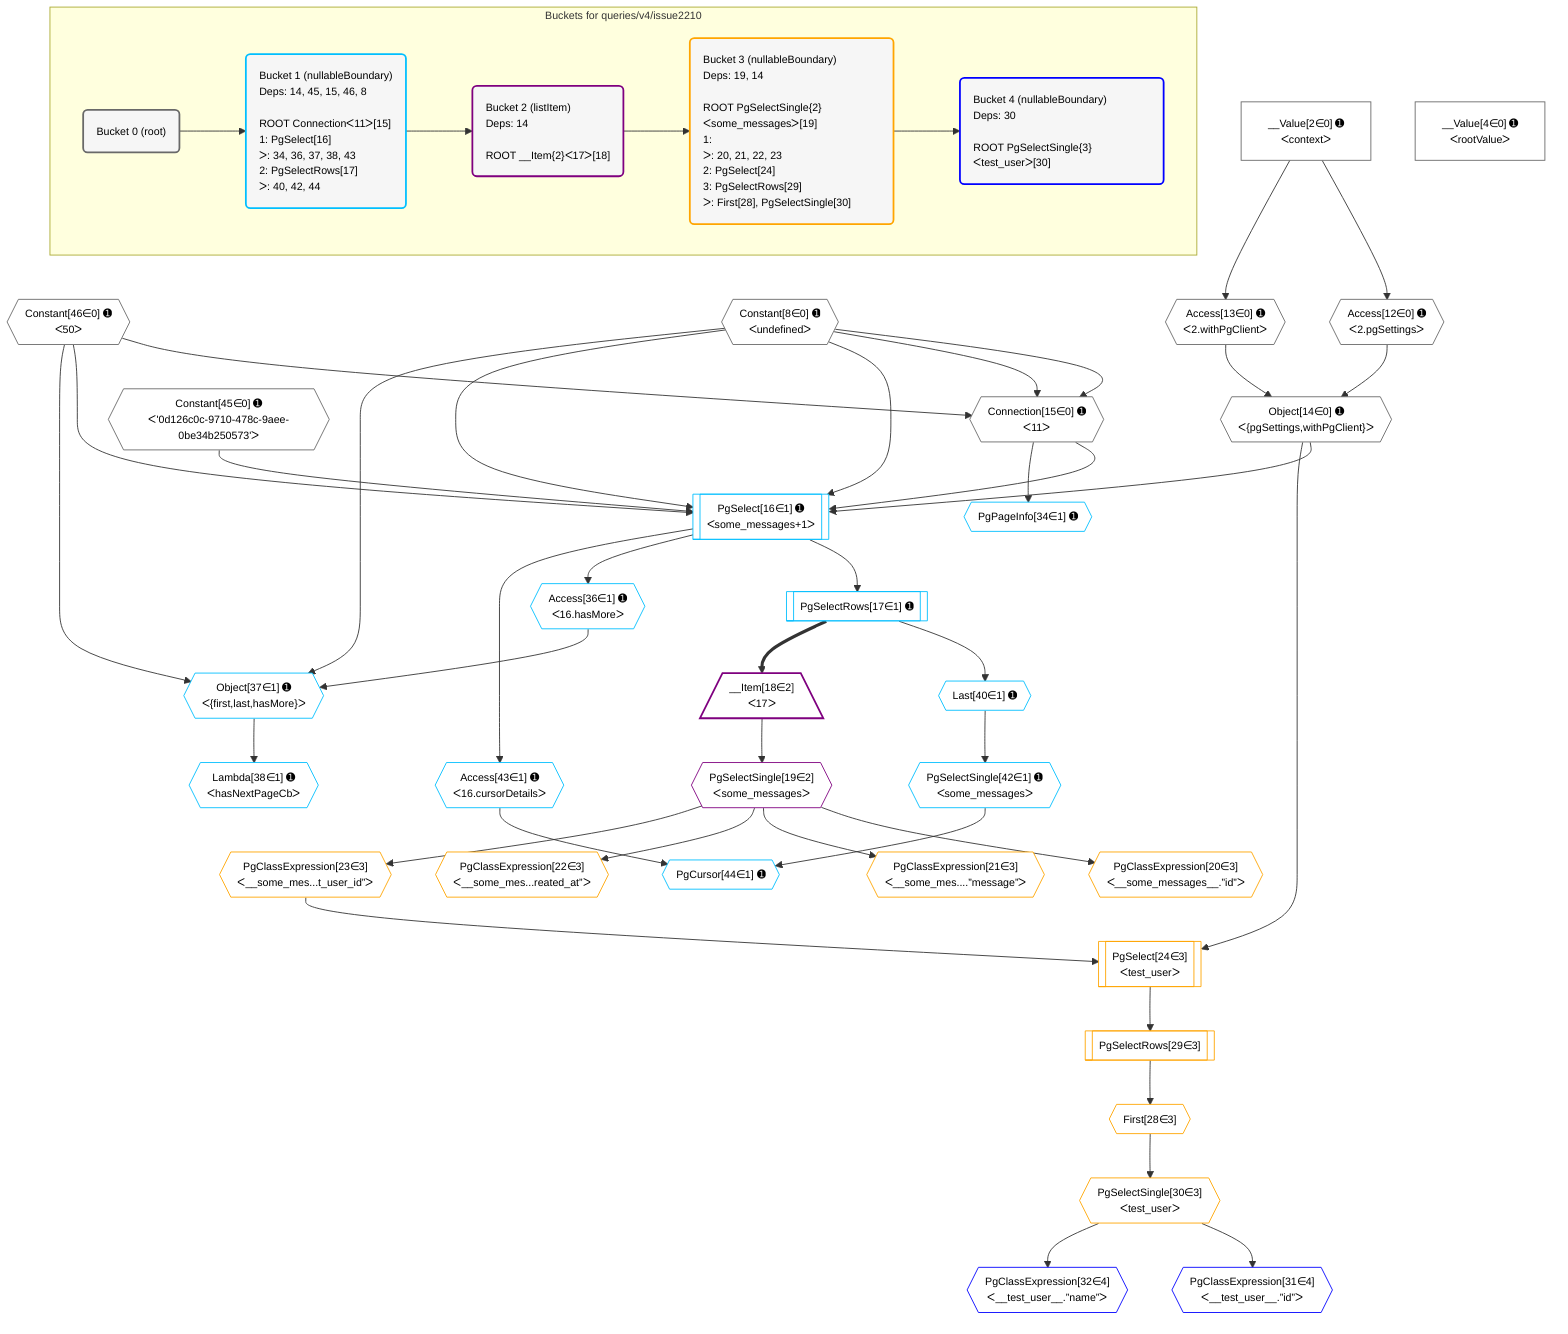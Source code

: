 %%{init: {'themeVariables': { 'fontSize': '12px'}}}%%
graph TD
    classDef path fill:#eee,stroke:#000,color:#000
    classDef plan fill:#fff,stroke-width:1px,color:#000
    classDef itemplan fill:#fff,stroke-width:2px,color:#000
    classDef unbatchedplan fill:#dff,stroke-width:1px,color:#000
    classDef sideeffectplan fill:#fcc,stroke-width:2px,color:#000
    classDef bucket fill:#f6f6f6,color:#000,stroke-width:2px,text-align:left


    %% plan dependencies
    Connection15{{"Connection[15∈0] ➊<br />ᐸ11ᐳ"}}:::plan
    Constant46{{"Constant[46∈0] ➊<br />ᐸ50ᐳ"}}:::plan
    Constant8{{"Constant[8∈0] ➊<br />ᐸundefinedᐳ"}}:::plan
    Constant46 & Constant8 & Constant8 --> Connection15
    Object14{{"Object[14∈0] ➊<br />ᐸ{pgSettings,withPgClient}ᐳ"}}:::plan
    Access12{{"Access[12∈0] ➊<br />ᐸ2.pgSettingsᐳ"}}:::plan
    Access13{{"Access[13∈0] ➊<br />ᐸ2.withPgClientᐳ"}}:::plan
    Access12 & Access13 --> Object14
    __Value2["__Value[2∈0] ➊<br />ᐸcontextᐳ"]:::plan
    __Value2 --> Access12
    __Value2 --> Access13
    __Value4["__Value[4∈0] ➊<br />ᐸrootValueᐳ"]:::plan
    Constant45{{"Constant[45∈0] ➊<br />ᐸ'0d126c0c-9710-478c-9aee-0be34b250573'ᐳ"}}:::plan
    PgSelect16[["PgSelect[16∈1] ➊<br />ᐸsome_messages+1ᐳ"]]:::plan
    Object14 & Constant45 & Connection15 & Constant46 & Constant8 & Constant8 --> PgSelect16
    Object37{{"Object[37∈1] ➊<br />ᐸ{first,last,hasMore}ᐳ"}}:::plan
    Access36{{"Access[36∈1] ➊<br />ᐸ16.hasMoreᐳ"}}:::plan
    Constant46 & Constant8 & Access36 --> Object37
    PgCursor44{{"PgCursor[44∈1] ➊"}}:::plan
    PgSelectSingle42{{"PgSelectSingle[42∈1] ➊<br />ᐸsome_messagesᐳ"}}:::plan
    Access43{{"Access[43∈1] ➊<br />ᐸ16.cursorDetailsᐳ"}}:::plan
    PgSelectSingle42 & Access43 --> PgCursor44
    PgSelectRows17[["PgSelectRows[17∈1] ➊"]]:::plan
    PgSelect16 --> PgSelectRows17
    PgPageInfo34{{"PgPageInfo[34∈1] ➊"}}:::plan
    Connection15 --> PgPageInfo34
    PgSelect16 --> Access36
    Lambda38{{"Lambda[38∈1] ➊<br />ᐸhasNextPageCbᐳ"}}:::plan
    Object37 --> Lambda38
    Last40{{"Last[40∈1] ➊"}}:::plan
    PgSelectRows17 --> Last40
    Last40 --> PgSelectSingle42
    PgSelect16 --> Access43
    __Item18[/"__Item[18∈2]<br />ᐸ17ᐳ"\]:::itemplan
    PgSelectRows17 ==> __Item18
    PgSelectSingle19{{"PgSelectSingle[19∈2]<br />ᐸsome_messagesᐳ"}}:::plan
    __Item18 --> PgSelectSingle19
    PgSelect24[["PgSelect[24∈3]<br />ᐸtest_userᐳ"]]:::plan
    PgClassExpression23{{"PgClassExpression[23∈3]<br />ᐸ__some_mes...t_user_id”ᐳ"}}:::plan
    Object14 & PgClassExpression23 --> PgSelect24
    PgClassExpression20{{"PgClassExpression[20∈3]<br />ᐸ__some_messages__.”id”ᐳ"}}:::plan
    PgSelectSingle19 --> PgClassExpression20
    PgClassExpression21{{"PgClassExpression[21∈3]<br />ᐸ__some_mes....”message”ᐳ"}}:::plan
    PgSelectSingle19 --> PgClassExpression21
    PgClassExpression22{{"PgClassExpression[22∈3]<br />ᐸ__some_mes...reated_at”ᐳ"}}:::plan
    PgSelectSingle19 --> PgClassExpression22
    PgSelectSingle19 --> PgClassExpression23
    First28{{"First[28∈3]"}}:::plan
    PgSelectRows29[["PgSelectRows[29∈3]"]]:::plan
    PgSelectRows29 --> First28
    PgSelect24 --> PgSelectRows29
    PgSelectSingle30{{"PgSelectSingle[30∈3]<br />ᐸtest_userᐳ"}}:::plan
    First28 --> PgSelectSingle30
    PgClassExpression31{{"PgClassExpression[31∈4]<br />ᐸ__test_user__.”id”ᐳ"}}:::plan
    PgSelectSingle30 --> PgClassExpression31
    PgClassExpression32{{"PgClassExpression[32∈4]<br />ᐸ__test_user__.”name”ᐳ"}}:::plan
    PgSelectSingle30 --> PgClassExpression32

    %% define steps

    subgraph "Buckets for queries/v4/issue2210"
    Bucket0("Bucket 0 (root)"):::bucket
    classDef bucket0 stroke:#696969
    class Bucket0,__Value2,__Value4,Constant8,Access12,Access13,Object14,Connection15,Constant45,Constant46 bucket0
    Bucket1("Bucket 1 (nullableBoundary)<br />Deps: 14, 45, 15, 46, 8<br /><br />ROOT Connectionᐸ11ᐳ[15]<br />1: PgSelect[16]<br />ᐳ: 34, 36, 37, 38, 43<br />2: PgSelectRows[17]<br />ᐳ: 40, 42, 44"):::bucket
    classDef bucket1 stroke:#00bfff
    class Bucket1,PgSelect16,PgSelectRows17,PgPageInfo34,Access36,Object37,Lambda38,Last40,PgSelectSingle42,Access43,PgCursor44 bucket1
    Bucket2("Bucket 2 (listItem)<br />Deps: 14<br /><br />ROOT __Item{2}ᐸ17ᐳ[18]"):::bucket
    classDef bucket2 stroke:#7f007f
    class Bucket2,__Item18,PgSelectSingle19 bucket2
    Bucket3("Bucket 3 (nullableBoundary)<br />Deps: 19, 14<br /><br />ROOT PgSelectSingle{2}ᐸsome_messagesᐳ[19]<br />1: <br />ᐳ: 20, 21, 22, 23<br />2: PgSelect[24]<br />3: PgSelectRows[29]<br />ᐳ: First[28], PgSelectSingle[30]"):::bucket
    classDef bucket3 stroke:#ffa500
    class Bucket3,PgClassExpression20,PgClassExpression21,PgClassExpression22,PgClassExpression23,PgSelect24,First28,PgSelectRows29,PgSelectSingle30 bucket3
    Bucket4("Bucket 4 (nullableBoundary)<br />Deps: 30<br /><br />ROOT PgSelectSingle{3}ᐸtest_userᐳ[30]"):::bucket
    classDef bucket4 stroke:#0000ff
    class Bucket4,PgClassExpression31,PgClassExpression32 bucket4
    Bucket0 --> Bucket1
    Bucket1 --> Bucket2
    Bucket2 --> Bucket3
    Bucket3 --> Bucket4
    end